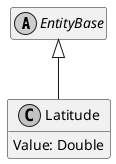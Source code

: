 ﻿@startuml
skinparam monochrome true
hide empty members

abstract class EntityBase {
}

EntityBase <|-- Latitude

class Latitude {
    Value: Double
}

@enduml
